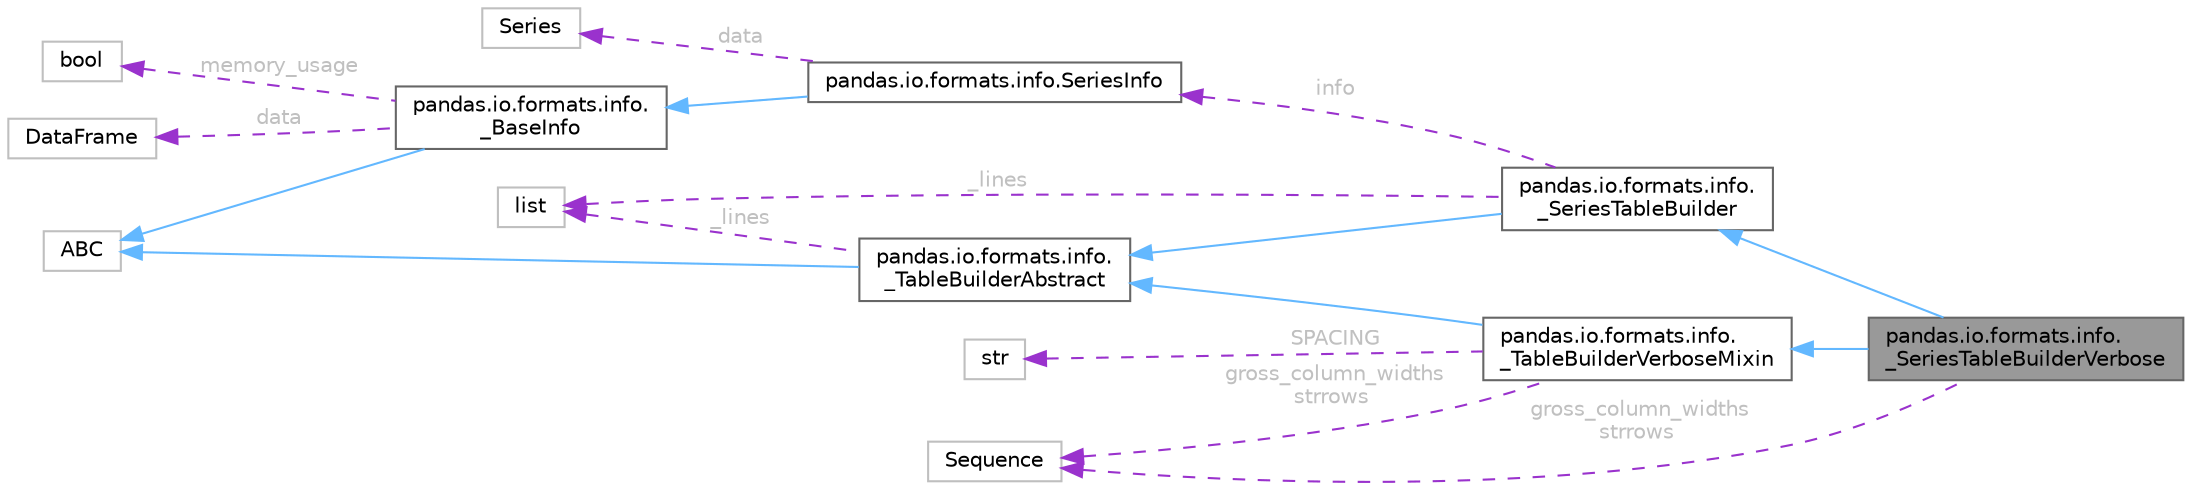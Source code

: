 digraph "pandas.io.formats.info._SeriesTableBuilderVerbose"
{
 // LATEX_PDF_SIZE
  bgcolor="transparent";
  edge [fontname=Helvetica,fontsize=10,labelfontname=Helvetica,labelfontsize=10];
  node [fontname=Helvetica,fontsize=10,shape=box,height=0.2,width=0.4];
  rankdir="LR";
  Node1 [id="Node000001",label="pandas.io.formats.info.\l_SeriesTableBuilderVerbose",height=0.2,width=0.4,color="gray40", fillcolor="grey60", style="filled", fontcolor="black",tooltip=" "];
  Node2 -> Node1 [id="edge17_Node000001_Node000002",dir="back",color="steelblue1",style="solid",tooltip=" "];
  Node2 [id="Node000002",label="pandas.io.formats.info.\l_SeriesTableBuilder",height=0.2,width=0.4,color="gray40", fillcolor="white", style="filled",URL="$db/d0d/classpandas_1_1io_1_1formats_1_1info_1_1__SeriesTableBuilder.html",tooltip=" "];
  Node3 -> Node2 [id="edge18_Node000002_Node000003",dir="back",color="steelblue1",style="solid",tooltip=" "];
  Node3 [id="Node000003",label="pandas.io.formats.info.\l_TableBuilderAbstract",height=0.2,width=0.4,color="gray40", fillcolor="white", style="filled",URL="$d4/d38/classpandas_1_1io_1_1formats_1_1info_1_1__TableBuilderAbstract.html",tooltip=" "];
  Node4 -> Node3 [id="edge19_Node000003_Node000004",dir="back",color="steelblue1",style="solid",tooltip=" "];
  Node4 [id="Node000004",label="ABC",height=0.2,width=0.4,color="grey75", fillcolor="white", style="filled",URL="$dd/d9b/classABC.html",tooltip=" "];
  Node5 -> Node3 [id="edge20_Node000003_Node000005",dir="back",color="darkorchid3",style="dashed",tooltip=" ",label=" _lines",fontcolor="grey" ];
  Node5 [id="Node000005",label="list",height=0.2,width=0.4,color="grey75", fillcolor="white", style="filled",tooltip=" "];
  Node6 -> Node2 [id="edge21_Node000002_Node000006",dir="back",color="darkorchid3",style="dashed",tooltip=" ",label=" info",fontcolor="grey" ];
  Node6 [id="Node000006",label="pandas.io.formats.info.SeriesInfo",height=0.2,width=0.4,color="gray40", fillcolor="white", style="filled",URL="$dd/d51/classpandas_1_1io_1_1formats_1_1info_1_1SeriesInfo.html",tooltip=" "];
  Node7 -> Node6 [id="edge22_Node000006_Node000007",dir="back",color="steelblue1",style="solid",tooltip=" "];
  Node7 [id="Node000007",label="pandas.io.formats.info.\l_BaseInfo",height=0.2,width=0.4,color="gray40", fillcolor="white", style="filled",URL="$d7/dca/classpandas_1_1io_1_1formats_1_1info_1_1__BaseInfo.html",tooltip=" "];
  Node4 -> Node7 [id="edge23_Node000007_Node000004",dir="back",color="steelblue1",style="solid",tooltip=" "];
  Node8 -> Node7 [id="edge24_Node000007_Node000008",dir="back",color="darkorchid3",style="dashed",tooltip=" ",label=" data",fontcolor="grey" ];
  Node8 [id="Node000008",label="DataFrame",height=0.2,width=0.4,color="grey75", fillcolor="white", style="filled",tooltip=" "];
  Node9 -> Node7 [id="edge25_Node000007_Node000009",dir="back",color="darkorchid3",style="dashed",tooltip=" ",label=" memory_usage",fontcolor="grey" ];
  Node9 [id="Node000009",label="bool",height=0.2,width=0.4,color="grey75", fillcolor="white", style="filled",tooltip=" "];
  Node10 -> Node6 [id="edge26_Node000006_Node000010",dir="back",color="darkorchid3",style="dashed",tooltip=" ",label=" data",fontcolor="grey" ];
  Node10 [id="Node000010",label="Series",height=0.2,width=0.4,color="grey75", fillcolor="white", style="filled",tooltip=" "];
  Node5 -> Node2 [id="edge27_Node000002_Node000005",dir="back",color="darkorchid3",style="dashed",tooltip=" ",label=" _lines",fontcolor="grey" ];
  Node11 -> Node1 [id="edge28_Node000001_Node000011",dir="back",color="steelblue1",style="solid",tooltip=" "];
  Node11 [id="Node000011",label="pandas.io.formats.info.\l_TableBuilderVerboseMixin",height=0.2,width=0.4,color="gray40", fillcolor="white", style="filled",URL="$d9/d0c/classpandas_1_1io_1_1formats_1_1info_1_1__TableBuilderVerboseMixin.html",tooltip=" "];
  Node3 -> Node11 [id="edge29_Node000011_Node000003",dir="back",color="steelblue1",style="solid",tooltip=" "];
  Node12 -> Node11 [id="edge30_Node000011_Node000012",dir="back",color="darkorchid3",style="dashed",tooltip=" ",label=" SPACING",fontcolor="grey" ];
  Node12 [id="Node000012",label="str",height=0.2,width=0.4,color="grey75", fillcolor="white", style="filled",tooltip=" "];
  Node13 -> Node11 [id="edge31_Node000011_Node000013",dir="back",color="darkorchid3",style="dashed",tooltip=" ",label=" gross_column_widths\nstrrows",fontcolor="grey" ];
  Node13 [id="Node000013",label="Sequence",height=0.2,width=0.4,color="grey75", fillcolor="white", style="filled",tooltip=" "];
  Node13 -> Node1 [id="edge32_Node000001_Node000013",dir="back",color="darkorchid3",style="dashed",tooltip=" ",label=" gross_column_widths\nstrrows",fontcolor="grey" ];
}
